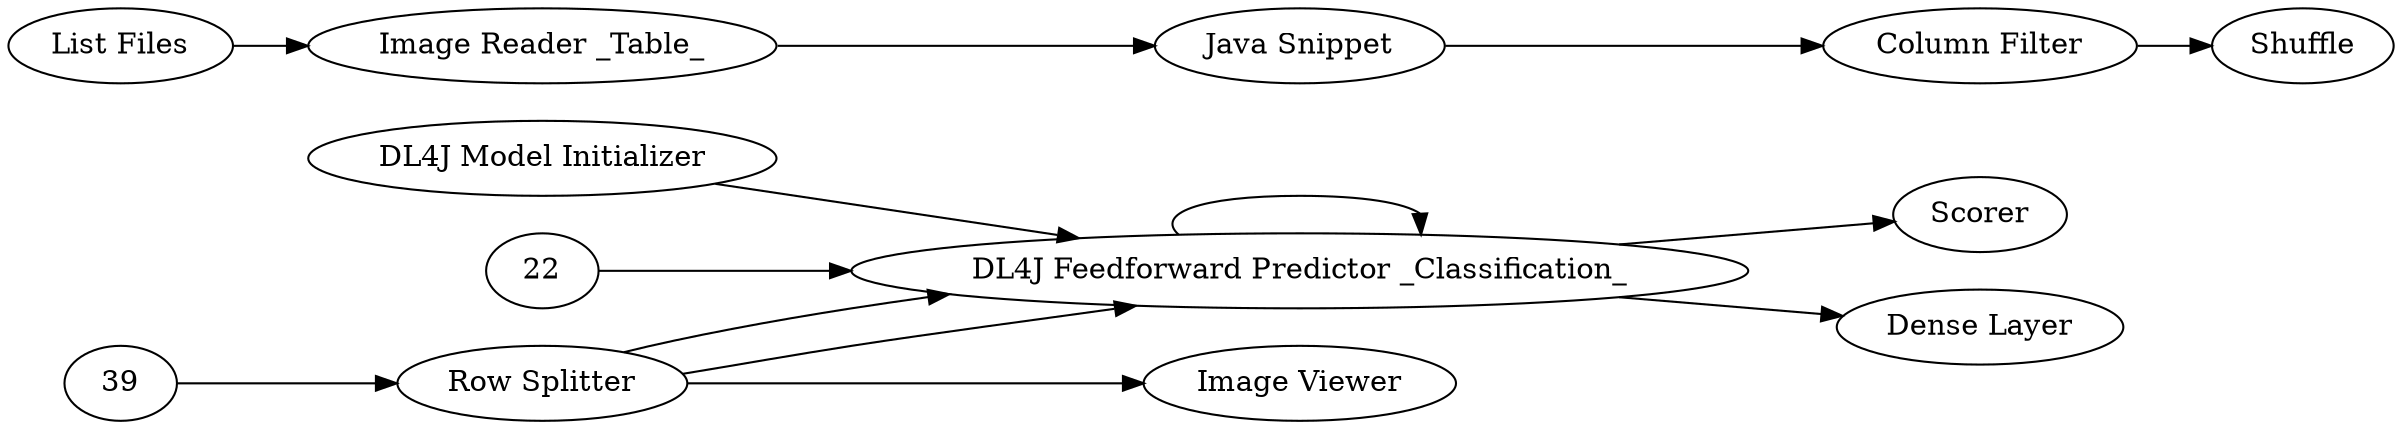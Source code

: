 digraph {
	10 [label=Scorer]
	12 [label="Image Viewer"]
	26 [label="Dense Layer"]
	27 [label="DL4J Model Initializer"]
	29 [label="Dense Layer"]
	26 [label="DL4J Feedforward Learner _Classification_"]
	26 [label="DL4J Feedforward Predictor _Classification_"]
	35 [label="Row Splitter"]
	32 [label="List Files"]
	33 [label="Image Reader _Table_"]
	34 [label="Java Snippet"]
	37 [label="Column Filter"]
	38 [label=Shuffle]
	26 -> 29
	27 -> 26
	32 -> 33
	33 -> 34
	34 -> 37
	37 -> 38
	22 -> 26
	26 -> 26
	26 -> 10
	35 -> 26
	35 -> 26
	35 -> 12
	39 -> 35
	rankdir=LR
}
